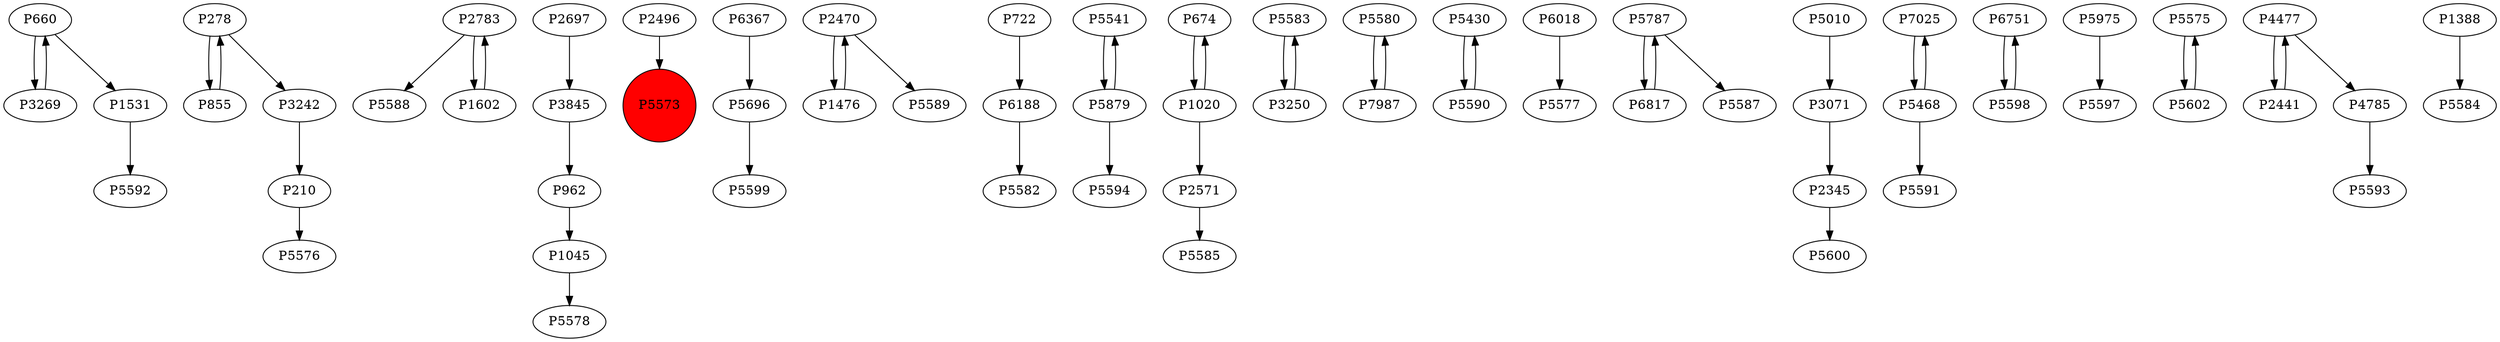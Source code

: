 digraph {
	P660 -> P3269
	P278 -> P855
	P2783 -> P5588
	P1602 -> P2783
	P1045 -> P5578
	P2496 -> P5573
	P6367 -> P5696
	P210 -> P5576
	P2470 -> P1476
	P6188 -> P5582
	P5541 -> P5879
	P674 -> P1020
	P5583 -> P3250
	P5580 -> P7987
	P2571 -> P5585
	P722 -> P6188
	P2470 -> P5589
	P278 -> P3242
	P660 -> P1531
	P5430 -> P5590
	P3845 -> P962
	P1020 -> P674
	P1020 -> P2571
	P6018 -> P5577
	P5787 -> P6817
	P2345 -> P5600
	P3250 -> P5583
	P962 -> P1045
	P1476 -> P2470
	P7025 -> P5468
	P5010 -> P3071
	P6751 -> P5598
	P5787 -> P5587
	P6817 -> P5787
	P855 -> P278
	P5598 -> P6751
	P5975 -> P5597
	P5696 -> P5599
	P5879 -> P5541
	P5575 -> P5602
	P5468 -> P7025
	P5468 -> P5591
	P5590 -> P5430
	P3071 -> P2345
	P4785 -> P5593
	P2441 -> P4477
	P2783 -> P1602
	P1531 -> P5592
	P1388 -> P5584
	P4477 -> P4785
	P7987 -> P5580
	P5602 -> P5575
	P2697 -> P3845
	P4477 -> P2441
	P3242 -> P210
	P3269 -> P660
	P5879 -> P5594
	P5573 [shape=circle]
	P5573 [style=filled]
	P5573 [fillcolor=red]
}